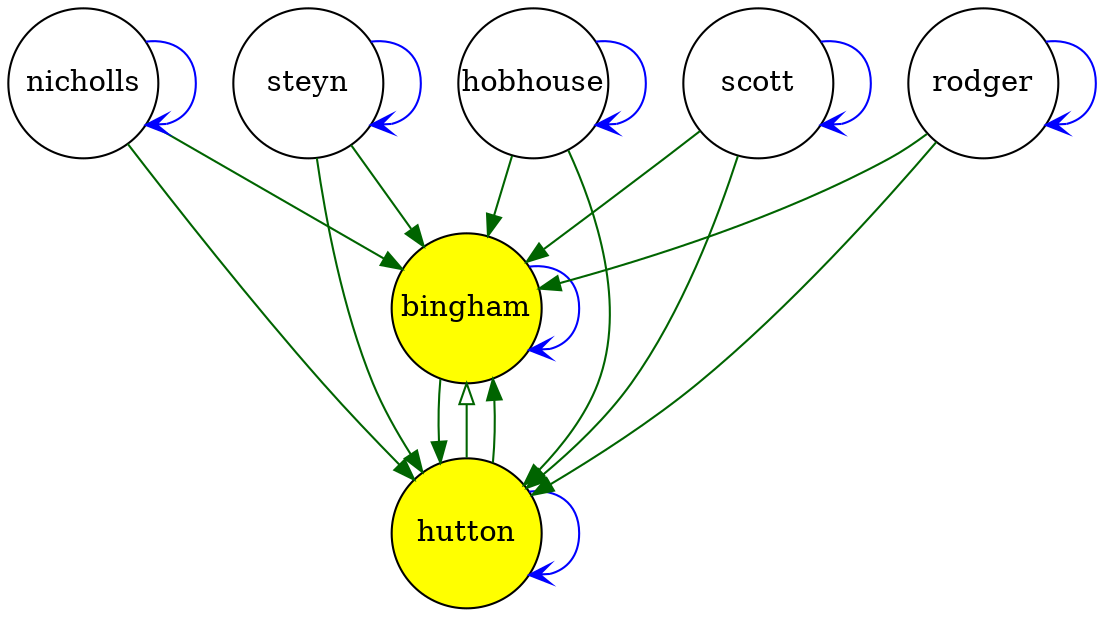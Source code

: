 digraph case24 { 
 K=0.6 
 "bingham" -> { "hutton" } [color="darkgreen", arrowhead="normal", penwidth=1, href="#117"]; 
 "bingham" -> { "bingham" } [color="blue", arrowhead="vee", penwidth=1, href="#117"]; 
 "nicholls" -> { "bingham" } [color="darkgreen", arrowhead="normal", penwidth=1, href="#123"]; 
 "nicholls" -> { "hutton" } [color="darkgreen", arrowhead="normal", penwidth=1, href="#123"]; 
 "nicholls" -> { "nicholls" } [color="blue", arrowhead="vee", penwidth=1, href="#123"]; 
 "steyn" -> { "bingham" } [color="darkgreen", arrowhead="normal", penwidth=1, href="#128"]; 
 "steyn" -> { "hutton" } [color="darkgreen", arrowhead="normal", penwidth=1, href="#128"]; 
 "steyn" -> { "steyn" } [color="blue", arrowhead="vee", penwidth=1, href="#128"]; 
 "hutton" -> { "bingham" } [color="darkgreen", arrowhead="onormal", penwidth=1, href="#134"]; 
 "hutton" -> { "bingham" } [color="darkgreen", arrowhead="normal", penwidth=1, href="#216"]; 
 "hutton" -> { "hutton" } [color="blue", arrowhead="vee", penwidth=1, href="#216"]; 
 "hobhouse" -> { "bingham" } [color="darkgreen", arrowhead="normal", penwidth=1, href="#221"]; 
 "hobhouse" -> { "hutton" } [color="darkgreen", arrowhead="normal", penwidth=1, href="#221"]; 
 "hobhouse" -> { "hobhouse" } [color="blue", arrowhead="vee", penwidth=1, href="#221"]; 
 "scott" -> { "bingham" } [color="darkgreen", arrowhead="normal", penwidth=1, href="#226"]; 
 "scott" -> { "hutton" } [color="darkgreen", arrowhead="normal", penwidth=1, href="#226"]; 
 "scott" -> { "scott" } [color="blue", arrowhead="vee", penwidth=1, href="#226"]; 
 "rodger" -> { "bingham" } [color="darkgreen", arrowhead="normal", penwidth=1, href="#232"]; 
 "rodger" -> { "hutton" } [color="darkgreen", arrowhead="normal", penwidth=1, href="#232"]; 
 "rodger" -> { "rodger" } [color="blue", arrowhead="vee", penwidth=1, href="#232"]; 
 "bingham" [shape="circle", fixedsize="true", height=1, width=1, style="filled", fillcolor="yellow", href="#bingham"]; 
 "nicholls" [shape="circle", fixedsize="true", height=1, width=1, style="filled", fillcolor="white", href="#nicholls"]; 
 "steyn" [shape="circle", fixedsize="true", height=1, width=1, style="filled", fillcolor="white", href="#steyn"]; 
 "hutton" [shape="circle", fixedsize="true", height=1, width=1, style="filled", fillcolor="yellow", href="#hutton"]; 
 "hobhouse" [shape="circle", fixedsize="true", height=1, width=1, style="filled", fillcolor="white", href="#hobhouse"]; 
 "scott" [shape="circle", fixedsize="true", height=1, width=1, style="filled", fillcolor="white", href="#scott"]; 
 "rodger" [shape="circle", fixedsize="true", height=1, width=1, style="filled", fillcolor="white", href="#rodger"]; 

}